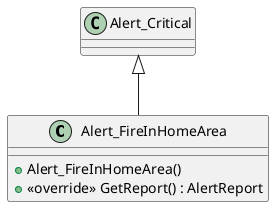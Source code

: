 @startuml
class Alert_FireInHomeArea {
    + Alert_FireInHomeArea()
    + <<override>> GetReport() : AlertReport
}
Alert_Critical <|-- Alert_FireInHomeArea
@enduml
